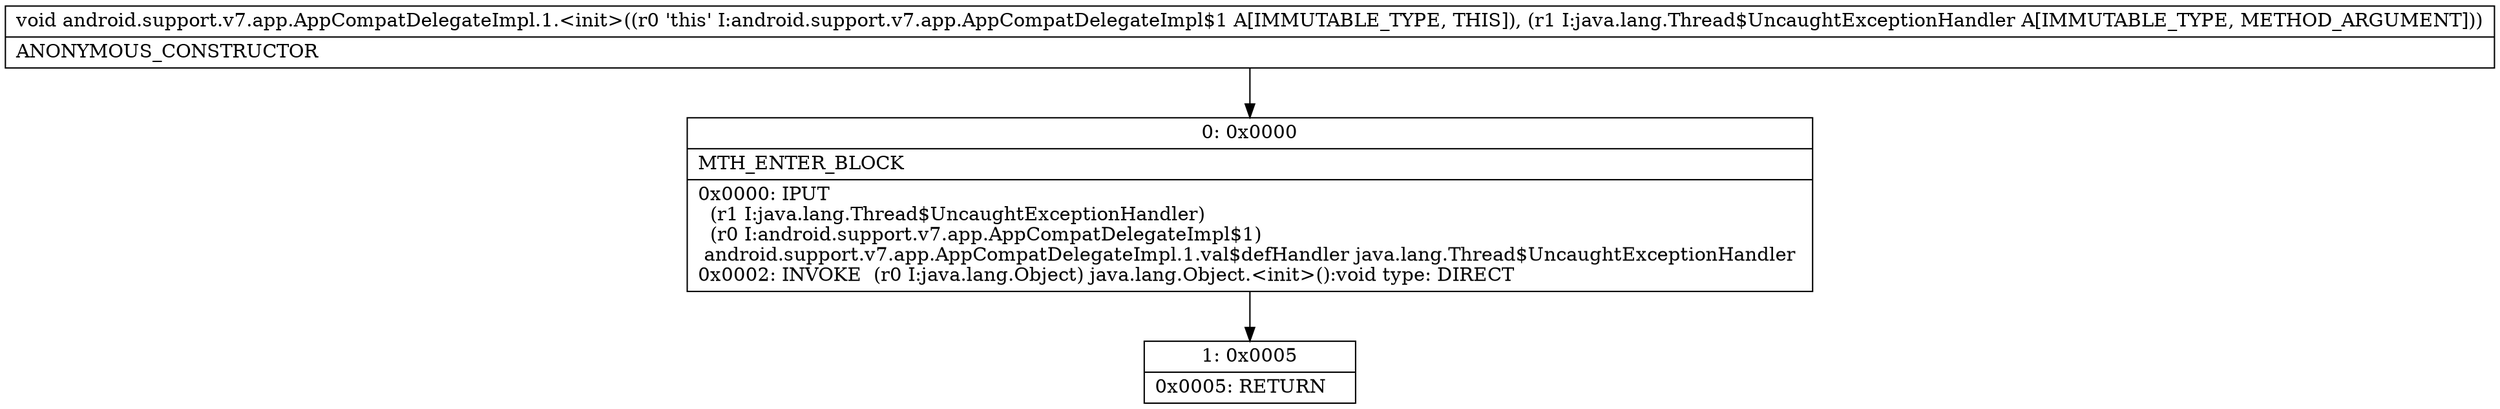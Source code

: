 digraph "CFG forandroid.support.v7.app.AppCompatDelegateImpl.1.\<init\>(Ljava\/lang\/Thread$UncaughtExceptionHandler;)V" {
Node_0 [shape=record,label="{0\:\ 0x0000|MTH_ENTER_BLOCK\l|0x0000: IPUT  \l  (r1 I:java.lang.Thread$UncaughtExceptionHandler)\l  (r0 I:android.support.v7.app.AppCompatDelegateImpl$1)\l android.support.v7.app.AppCompatDelegateImpl.1.val$defHandler java.lang.Thread$UncaughtExceptionHandler \l0x0002: INVOKE  (r0 I:java.lang.Object) java.lang.Object.\<init\>():void type: DIRECT \l}"];
Node_1 [shape=record,label="{1\:\ 0x0005|0x0005: RETURN   \l}"];
MethodNode[shape=record,label="{void android.support.v7.app.AppCompatDelegateImpl.1.\<init\>((r0 'this' I:android.support.v7.app.AppCompatDelegateImpl$1 A[IMMUTABLE_TYPE, THIS]), (r1 I:java.lang.Thread$UncaughtExceptionHandler A[IMMUTABLE_TYPE, METHOD_ARGUMENT]))  | ANONYMOUS_CONSTRUCTOR\l}"];
MethodNode -> Node_0;
Node_0 -> Node_1;
}

